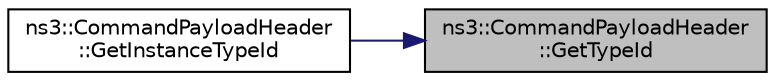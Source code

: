 digraph "ns3::CommandPayloadHeader::GetTypeId"
{
 // LATEX_PDF_SIZE
  edge [fontname="Helvetica",fontsize="10",labelfontname="Helvetica",labelfontsize="10"];
  node [fontname="Helvetica",fontsize="10",shape=record];
  rankdir="RL";
  Node1 [label="ns3::CommandPayloadHeader\l::GetTypeId",height=0.2,width=0.4,color="black", fillcolor="grey75", style="filled", fontcolor="black",tooltip="Get the type ID."];
  Node1 -> Node2 [dir="back",color="midnightblue",fontsize="10",style="solid",fontname="Helvetica"];
  Node2 [label="ns3::CommandPayloadHeader\l::GetInstanceTypeId",height=0.2,width=0.4,color="black", fillcolor="white", style="filled",URL="$classns3_1_1_command_payload_header.html#a223ad7408aaaece5e1398b3bf02ac756",tooltip="Get the most derived TypeId for this Object."];
}
